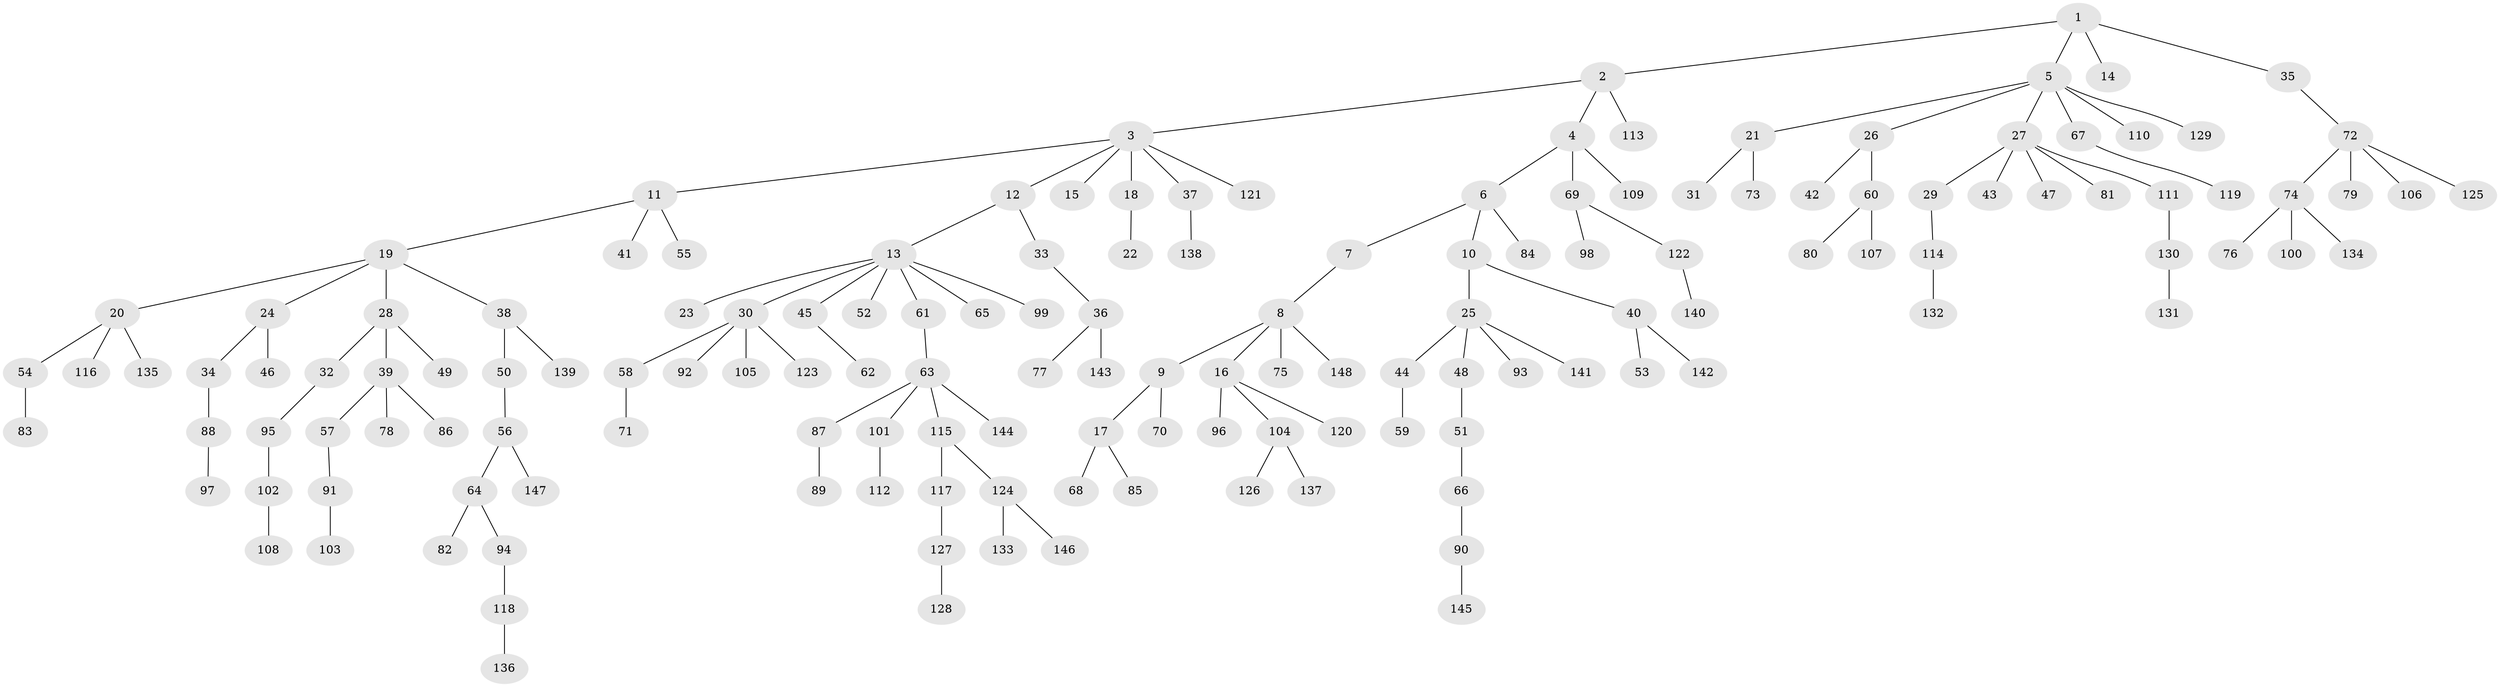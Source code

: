 // coarse degree distribution, {3: 0.1891891891891892, 2: 0.22972972972972974, 5: 0.05405405405405406, 1: 0.4864864864864865, 6: 0.013513513513513514, 4: 0.02702702702702703}
// Generated by graph-tools (version 1.1) at 2025/37/03/04/25 23:37:22]
// undirected, 148 vertices, 147 edges
graph export_dot {
  node [color=gray90,style=filled];
  1;
  2;
  3;
  4;
  5;
  6;
  7;
  8;
  9;
  10;
  11;
  12;
  13;
  14;
  15;
  16;
  17;
  18;
  19;
  20;
  21;
  22;
  23;
  24;
  25;
  26;
  27;
  28;
  29;
  30;
  31;
  32;
  33;
  34;
  35;
  36;
  37;
  38;
  39;
  40;
  41;
  42;
  43;
  44;
  45;
  46;
  47;
  48;
  49;
  50;
  51;
  52;
  53;
  54;
  55;
  56;
  57;
  58;
  59;
  60;
  61;
  62;
  63;
  64;
  65;
  66;
  67;
  68;
  69;
  70;
  71;
  72;
  73;
  74;
  75;
  76;
  77;
  78;
  79;
  80;
  81;
  82;
  83;
  84;
  85;
  86;
  87;
  88;
  89;
  90;
  91;
  92;
  93;
  94;
  95;
  96;
  97;
  98;
  99;
  100;
  101;
  102;
  103;
  104;
  105;
  106;
  107;
  108;
  109;
  110;
  111;
  112;
  113;
  114;
  115;
  116;
  117;
  118;
  119;
  120;
  121;
  122;
  123;
  124;
  125;
  126;
  127;
  128;
  129;
  130;
  131;
  132;
  133;
  134;
  135;
  136;
  137;
  138;
  139;
  140;
  141;
  142;
  143;
  144;
  145;
  146;
  147;
  148;
  1 -- 2;
  1 -- 5;
  1 -- 14;
  1 -- 35;
  2 -- 3;
  2 -- 4;
  2 -- 113;
  3 -- 11;
  3 -- 12;
  3 -- 15;
  3 -- 18;
  3 -- 37;
  3 -- 121;
  4 -- 6;
  4 -- 69;
  4 -- 109;
  5 -- 21;
  5 -- 26;
  5 -- 27;
  5 -- 67;
  5 -- 110;
  5 -- 129;
  6 -- 7;
  6 -- 10;
  6 -- 84;
  7 -- 8;
  8 -- 9;
  8 -- 16;
  8 -- 75;
  8 -- 148;
  9 -- 17;
  9 -- 70;
  10 -- 25;
  10 -- 40;
  11 -- 19;
  11 -- 41;
  11 -- 55;
  12 -- 13;
  12 -- 33;
  13 -- 23;
  13 -- 30;
  13 -- 45;
  13 -- 52;
  13 -- 61;
  13 -- 65;
  13 -- 99;
  16 -- 96;
  16 -- 104;
  16 -- 120;
  17 -- 68;
  17 -- 85;
  18 -- 22;
  19 -- 20;
  19 -- 24;
  19 -- 28;
  19 -- 38;
  20 -- 54;
  20 -- 116;
  20 -- 135;
  21 -- 31;
  21 -- 73;
  24 -- 34;
  24 -- 46;
  25 -- 44;
  25 -- 48;
  25 -- 93;
  25 -- 141;
  26 -- 42;
  26 -- 60;
  27 -- 29;
  27 -- 43;
  27 -- 47;
  27 -- 81;
  27 -- 111;
  28 -- 32;
  28 -- 39;
  28 -- 49;
  29 -- 114;
  30 -- 58;
  30 -- 92;
  30 -- 105;
  30 -- 123;
  32 -- 95;
  33 -- 36;
  34 -- 88;
  35 -- 72;
  36 -- 77;
  36 -- 143;
  37 -- 138;
  38 -- 50;
  38 -- 139;
  39 -- 57;
  39 -- 78;
  39 -- 86;
  40 -- 53;
  40 -- 142;
  44 -- 59;
  45 -- 62;
  48 -- 51;
  50 -- 56;
  51 -- 66;
  54 -- 83;
  56 -- 64;
  56 -- 147;
  57 -- 91;
  58 -- 71;
  60 -- 80;
  60 -- 107;
  61 -- 63;
  63 -- 87;
  63 -- 101;
  63 -- 115;
  63 -- 144;
  64 -- 82;
  64 -- 94;
  66 -- 90;
  67 -- 119;
  69 -- 98;
  69 -- 122;
  72 -- 74;
  72 -- 79;
  72 -- 106;
  72 -- 125;
  74 -- 76;
  74 -- 100;
  74 -- 134;
  87 -- 89;
  88 -- 97;
  90 -- 145;
  91 -- 103;
  94 -- 118;
  95 -- 102;
  101 -- 112;
  102 -- 108;
  104 -- 126;
  104 -- 137;
  111 -- 130;
  114 -- 132;
  115 -- 117;
  115 -- 124;
  117 -- 127;
  118 -- 136;
  122 -- 140;
  124 -- 133;
  124 -- 146;
  127 -- 128;
  130 -- 131;
}
